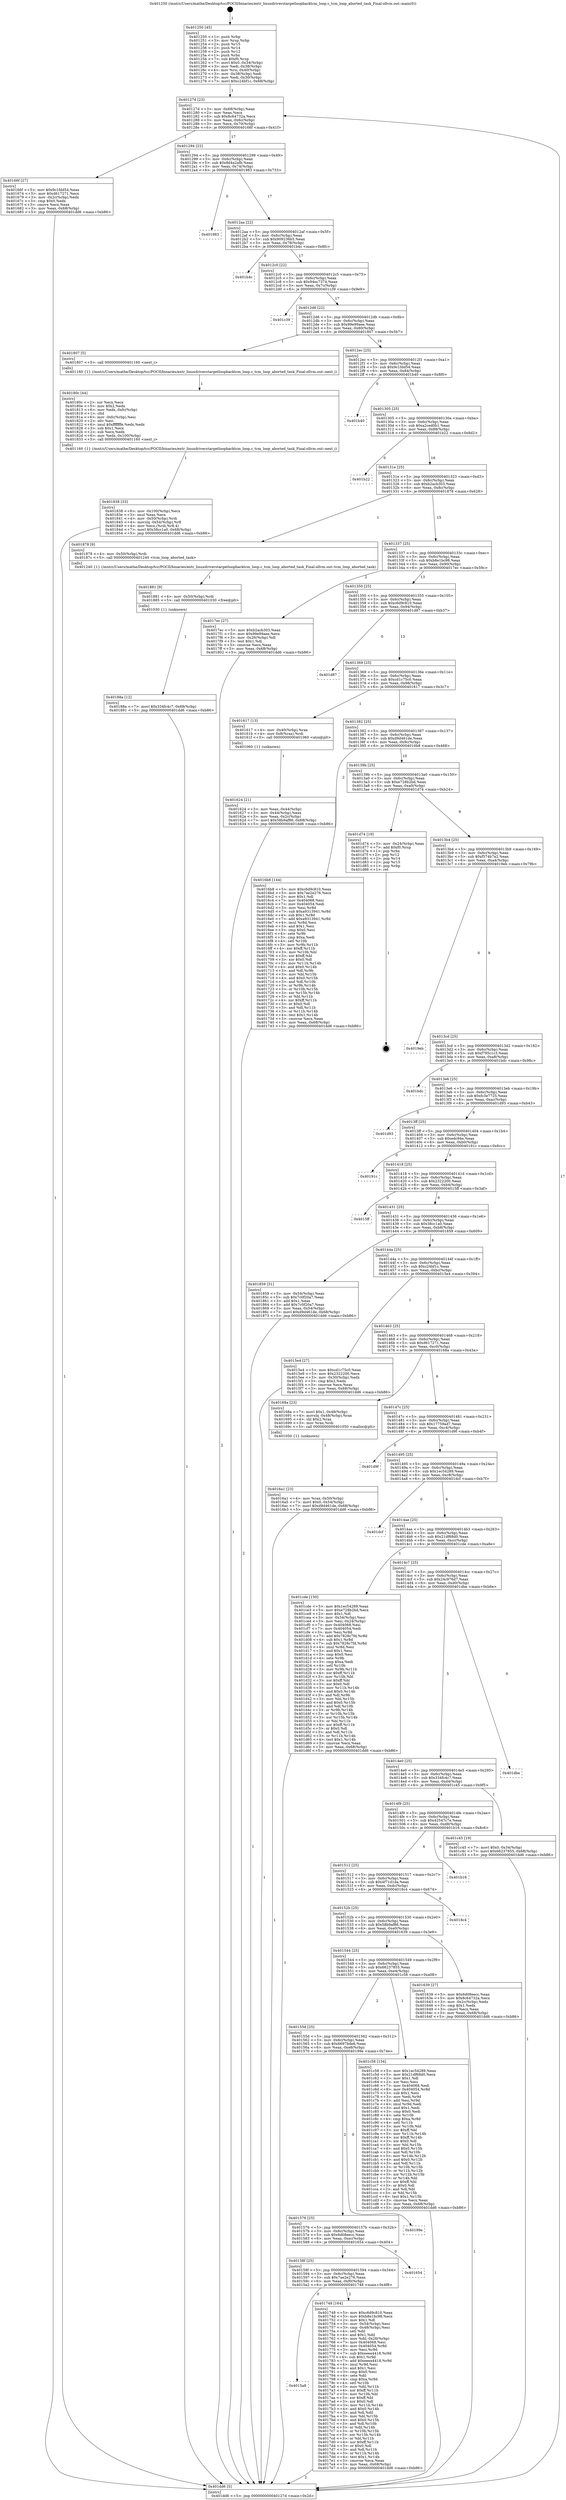 digraph "0x401250" {
  label = "0x401250 (/mnt/c/Users/mathe/Desktop/tcc/POCII/binaries/extr_linuxdriverstargetloopbacktcm_loop.c_tcm_loop_aborted_task_Final-ollvm.out::main(0))"
  labelloc = "t"
  node[shape=record]

  Entry [label="",width=0.3,height=0.3,shape=circle,fillcolor=black,style=filled]
  "0x40127d" [label="{
     0x40127d [23]\l
     | [instrs]\l
     &nbsp;&nbsp;0x40127d \<+3\>: mov -0x68(%rbp),%eax\l
     &nbsp;&nbsp;0x401280 \<+2\>: mov %eax,%ecx\l
     &nbsp;&nbsp;0x401282 \<+6\>: sub $0x8c64732a,%ecx\l
     &nbsp;&nbsp;0x401288 \<+3\>: mov %eax,-0x6c(%rbp)\l
     &nbsp;&nbsp;0x40128b \<+3\>: mov %ecx,-0x70(%rbp)\l
     &nbsp;&nbsp;0x40128e \<+6\>: je 000000000040166f \<main+0x41f\>\l
  }"]
  "0x40166f" [label="{
     0x40166f [27]\l
     | [instrs]\l
     &nbsp;&nbsp;0x40166f \<+5\>: mov $0x9c1fdd54,%eax\l
     &nbsp;&nbsp;0x401674 \<+5\>: mov $0xd617271,%ecx\l
     &nbsp;&nbsp;0x401679 \<+3\>: mov -0x2c(%rbp),%edx\l
     &nbsp;&nbsp;0x40167c \<+3\>: cmp $0x0,%edx\l
     &nbsp;&nbsp;0x40167f \<+3\>: cmove %ecx,%eax\l
     &nbsp;&nbsp;0x401682 \<+3\>: mov %eax,-0x68(%rbp)\l
     &nbsp;&nbsp;0x401685 \<+5\>: jmp 0000000000401dd6 \<main+0xb86\>\l
  }"]
  "0x401294" [label="{
     0x401294 [22]\l
     | [instrs]\l
     &nbsp;&nbsp;0x401294 \<+5\>: jmp 0000000000401299 \<main+0x49\>\l
     &nbsp;&nbsp;0x401299 \<+3\>: mov -0x6c(%rbp),%eax\l
     &nbsp;&nbsp;0x40129c \<+5\>: sub $0x8d4a2afb,%eax\l
     &nbsp;&nbsp;0x4012a1 \<+3\>: mov %eax,-0x74(%rbp)\l
     &nbsp;&nbsp;0x4012a4 \<+6\>: je 0000000000401983 \<main+0x733\>\l
  }"]
  Exit [label="",width=0.3,height=0.3,shape=circle,fillcolor=black,style=filled,peripheries=2]
  "0x401983" [label="{
     0x401983\l
  }", style=dashed]
  "0x4012aa" [label="{
     0x4012aa [22]\l
     | [instrs]\l
     &nbsp;&nbsp;0x4012aa \<+5\>: jmp 00000000004012af \<main+0x5f\>\l
     &nbsp;&nbsp;0x4012af \<+3\>: mov -0x6c(%rbp),%eax\l
     &nbsp;&nbsp;0x4012b2 \<+5\>: sub $0x909236b5,%eax\l
     &nbsp;&nbsp;0x4012b7 \<+3\>: mov %eax,-0x78(%rbp)\l
     &nbsp;&nbsp;0x4012ba \<+6\>: je 0000000000401b4c \<main+0x8fc\>\l
  }"]
  "0x40188a" [label="{
     0x40188a [12]\l
     | [instrs]\l
     &nbsp;&nbsp;0x40188a \<+7\>: movl $0x334fc4c7,-0x68(%rbp)\l
     &nbsp;&nbsp;0x401891 \<+5\>: jmp 0000000000401dd6 \<main+0xb86\>\l
  }"]
  "0x401b4c" [label="{
     0x401b4c\l
  }", style=dashed]
  "0x4012c0" [label="{
     0x4012c0 [22]\l
     | [instrs]\l
     &nbsp;&nbsp;0x4012c0 \<+5\>: jmp 00000000004012c5 \<main+0x75\>\l
     &nbsp;&nbsp;0x4012c5 \<+3\>: mov -0x6c(%rbp),%eax\l
     &nbsp;&nbsp;0x4012c8 \<+5\>: sub $0x94ec7374,%eax\l
     &nbsp;&nbsp;0x4012cd \<+3\>: mov %eax,-0x7c(%rbp)\l
     &nbsp;&nbsp;0x4012d0 \<+6\>: je 0000000000401c39 \<main+0x9e9\>\l
  }"]
  "0x401881" [label="{
     0x401881 [9]\l
     | [instrs]\l
     &nbsp;&nbsp;0x401881 \<+4\>: mov -0x50(%rbp),%rdi\l
     &nbsp;&nbsp;0x401885 \<+5\>: call 0000000000401030 \<free@plt\>\l
     | [calls]\l
     &nbsp;&nbsp;0x401030 \{1\} (unknown)\l
  }"]
  "0x401c39" [label="{
     0x401c39\l
  }", style=dashed]
  "0x4012d6" [label="{
     0x4012d6 [22]\l
     | [instrs]\l
     &nbsp;&nbsp;0x4012d6 \<+5\>: jmp 00000000004012db \<main+0x8b\>\l
     &nbsp;&nbsp;0x4012db \<+3\>: mov -0x6c(%rbp),%eax\l
     &nbsp;&nbsp;0x4012de \<+5\>: sub $0x99e99aee,%eax\l
     &nbsp;&nbsp;0x4012e3 \<+3\>: mov %eax,-0x80(%rbp)\l
     &nbsp;&nbsp;0x4012e6 \<+6\>: je 0000000000401807 \<main+0x5b7\>\l
  }"]
  "0x401838" [label="{
     0x401838 [33]\l
     | [instrs]\l
     &nbsp;&nbsp;0x401838 \<+6\>: mov -0x100(%rbp),%ecx\l
     &nbsp;&nbsp;0x40183e \<+3\>: imul %eax,%ecx\l
     &nbsp;&nbsp;0x401841 \<+4\>: mov -0x50(%rbp),%rdi\l
     &nbsp;&nbsp;0x401845 \<+4\>: movslq -0x54(%rbp),%r8\l
     &nbsp;&nbsp;0x401849 \<+4\>: mov %ecx,(%rdi,%r8,4)\l
     &nbsp;&nbsp;0x40184d \<+7\>: movl $0x38cc1a0,-0x68(%rbp)\l
     &nbsp;&nbsp;0x401854 \<+5\>: jmp 0000000000401dd6 \<main+0xb86\>\l
  }"]
  "0x401807" [label="{
     0x401807 [5]\l
     | [instrs]\l
     &nbsp;&nbsp;0x401807 \<+5\>: call 0000000000401160 \<next_i\>\l
     | [calls]\l
     &nbsp;&nbsp;0x401160 \{1\} (/mnt/c/Users/mathe/Desktop/tcc/POCII/binaries/extr_linuxdriverstargetloopbacktcm_loop.c_tcm_loop_aborted_task_Final-ollvm.out::next_i)\l
  }"]
  "0x4012ec" [label="{
     0x4012ec [25]\l
     | [instrs]\l
     &nbsp;&nbsp;0x4012ec \<+5\>: jmp 00000000004012f1 \<main+0xa1\>\l
     &nbsp;&nbsp;0x4012f1 \<+3\>: mov -0x6c(%rbp),%eax\l
     &nbsp;&nbsp;0x4012f4 \<+5\>: sub $0x9c1fdd54,%eax\l
     &nbsp;&nbsp;0x4012f9 \<+6\>: mov %eax,-0x84(%rbp)\l
     &nbsp;&nbsp;0x4012ff \<+6\>: je 0000000000401b40 \<main+0x8f0\>\l
  }"]
  "0x40180c" [label="{
     0x40180c [44]\l
     | [instrs]\l
     &nbsp;&nbsp;0x40180c \<+2\>: xor %ecx,%ecx\l
     &nbsp;&nbsp;0x40180e \<+5\>: mov $0x2,%edx\l
     &nbsp;&nbsp;0x401813 \<+6\>: mov %edx,-0xfc(%rbp)\l
     &nbsp;&nbsp;0x401819 \<+1\>: cltd\l
     &nbsp;&nbsp;0x40181a \<+6\>: mov -0xfc(%rbp),%esi\l
     &nbsp;&nbsp;0x401820 \<+2\>: idiv %esi\l
     &nbsp;&nbsp;0x401822 \<+6\>: imul $0xfffffffe,%edx,%edx\l
     &nbsp;&nbsp;0x401828 \<+3\>: sub $0x1,%ecx\l
     &nbsp;&nbsp;0x40182b \<+2\>: sub %ecx,%edx\l
     &nbsp;&nbsp;0x40182d \<+6\>: mov %edx,-0x100(%rbp)\l
     &nbsp;&nbsp;0x401833 \<+5\>: call 0000000000401160 \<next_i\>\l
     | [calls]\l
     &nbsp;&nbsp;0x401160 \{1\} (/mnt/c/Users/mathe/Desktop/tcc/POCII/binaries/extr_linuxdriverstargetloopbacktcm_loop.c_tcm_loop_aborted_task_Final-ollvm.out::next_i)\l
  }"]
  "0x401b40" [label="{
     0x401b40\l
  }", style=dashed]
  "0x401305" [label="{
     0x401305 [25]\l
     | [instrs]\l
     &nbsp;&nbsp;0x401305 \<+5\>: jmp 000000000040130a \<main+0xba\>\l
     &nbsp;&nbsp;0x40130a \<+3\>: mov -0x6c(%rbp),%eax\l
     &nbsp;&nbsp;0x40130d \<+5\>: sub $0xa2ced0b1,%eax\l
     &nbsp;&nbsp;0x401312 \<+6\>: mov %eax,-0x88(%rbp)\l
     &nbsp;&nbsp;0x401318 \<+6\>: je 0000000000401b22 \<main+0x8d2\>\l
  }"]
  "0x4015a8" [label="{
     0x4015a8\l
  }", style=dashed]
  "0x401b22" [label="{
     0x401b22\l
  }", style=dashed]
  "0x40131e" [label="{
     0x40131e [25]\l
     | [instrs]\l
     &nbsp;&nbsp;0x40131e \<+5\>: jmp 0000000000401323 \<main+0xd3\>\l
     &nbsp;&nbsp;0x401323 \<+3\>: mov -0x6c(%rbp),%eax\l
     &nbsp;&nbsp;0x401326 \<+5\>: sub $0xb2acb303,%eax\l
     &nbsp;&nbsp;0x40132b \<+6\>: mov %eax,-0x8c(%rbp)\l
     &nbsp;&nbsp;0x401331 \<+6\>: je 0000000000401878 \<main+0x628\>\l
  }"]
  "0x401748" [label="{
     0x401748 [164]\l
     | [instrs]\l
     &nbsp;&nbsp;0x401748 \<+5\>: mov $0xc6d9c810,%eax\l
     &nbsp;&nbsp;0x40174d \<+5\>: mov $0xb8e1bc98,%ecx\l
     &nbsp;&nbsp;0x401752 \<+2\>: mov $0x1,%dl\l
     &nbsp;&nbsp;0x401754 \<+3\>: mov -0x54(%rbp),%esi\l
     &nbsp;&nbsp;0x401757 \<+3\>: cmp -0x48(%rbp),%esi\l
     &nbsp;&nbsp;0x40175a \<+4\>: setl %dil\l
     &nbsp;&nbsp;0x40175e \<+4\>: and $0x1,%dil\l
     &nbsp;&nbsp;0x401762 \<+4\>: mov %dil,-0x26(%rbp)\l
     &nbsp;&nbsp;0x401766 \<+7\>: mov 0x404068,%esi\l
     &nbsp;&nbsp;0x40176d \<+8\>: mov 0x404054,%r8d\l
     &nbsp;&nbsp;0x401775 \<+3\>: mov %esi,%r9d\l
     &nbsp;&nbsp;0x401778 \<+7\>: sub $0xeeea4418,%r9d\l
     &nbsp;&nbsp;0x40177f \<+4\>: sub $0x1,%r9d\l
     &nbsp;&nbsp;0x401783 \<+7\>: add $0xeeea4418,%r9d\l
     &nbsp;&nbsp;0x40178a \<+4\>: imul %r9d,%esi\l
     &nbsp;&nbsp;0x40178e \<+3\>: and $0x1,%esi\l
     &nbsp;&nbsp;0x401791 \<+3\>: cmp $0x0,%esi\l
     &nbsp;&nbsp;0x401794 \<+4\>: sete %dil\l
     &nbsp;&nbsp;0x401798 \<+4\>: cmp $0xa,%r8d\l
     &nbsp;&nbsp;0x40179c \<+4\>: setl %r10b\l
     &nbsp;&nbsp;0x4017a0 \<+3\>: mov %dil,%r11b\l
     &nbsp;&nbsp;0x4017a3 \<+4\>: xor $0xff,%r11b\l
     &nbsp;&nbsp;0x4017a7 \<+3\>: mov %r10b,%bl\l
     &nbsp;&nbsp;0x4017aa \<+3\>: xor $0xff,%bl\l
     &nbsp;&nbsp;0x4017ad \<+3\>: xor $0x0,%dl\l
     &nbsp;&nbsp;0x4017b0 \<+3\>: mov %r11b,%r14b\l
     &nbsp;&nbsp;0x4017b3 \<+4\>: and $0x0,%r14b\l
     &nbsp;&nbsp;0x4017b7 \<+3\>: and %dl,%dil\l
     &nbsp;&nbsp;0x4017ba \<+3\>: mov %bl,%r15b\l
     &nbsp;&nbsp;0x4017bd \<+4\>: and $0x0,%r15b\l
     &nbsp;&nbsp;0x4017c1 \<+3\>: and %dl,%r10b\l
     &nbsp;&nbsp;0x4017c4 \<+3\>: or %dil,%r14b\l
     &nbsp;&nbsp;0x4017c7 \<+3\>: or %r10b,%r15b\l
     &nbsp;&nbsp;0x4017ca \<+3\>: xor %r15b,%r14b\l
     &nbsp;&nbsp;0x4017cd \<+3\>: or %bl,%r11b\l
     &nbsp;&nbsp;0x4017d0 \<+4\>: xor $0xff,%r11b\l
     &nbsp;&nbsp;0x4017d4 \<+3\>: or $0x0,%dl\l
     &nbsp;&nbsp;0x4017d7 \<+3\>: and %dl,%r11b\l
     &nbsp;&nbsp;0x4017da \<+3\>: or %r11b,%r14b\l
     &nbsp;&nbsp;0x4017dd \<+4\>: test $0x1,%r14b\l
     &nbsp;&nbsp;0x4017e1 \<+3\>: cmovne %ecx,%eax\l
     &nbsp;&nbsp;0x4017e4 \<+3\>: mov %eax,-0x68(%rbp)\l
     &nbsp;&nbsp;0x4017e7 \<+5\>: jmp 0000000000401dd6 \<main+0xb86\>\l
  }"]
  "0x401878" [label="{
     0x401878 [9]\l
     | [instrs]\l
     &nbsp;&nbsp;0x401878 \<+4\>: mov -0x50(%rbp),%rdi\l
     &nbsp;&nbsp;0x40187c \<+5\>: call 0000000000401240 \<tcm_loop_aborted_task\>\l
     | [calls]\l
     &nbsp;&nbsp;0x401240 \{1\} (/mnt/c/Users/mathe/Desktop/tcc/POCII/binaries/extr_linuxdriverstargetloopbacktcm_loop.c_tcm_loop_aborted_task_Final-ollvm.out::tcm_loop_aborted_task)\l
  }"]
  "0x401337" [label="{
     0x401337 [25]\l
     | [instrs]\l
     &nbsp;&nbsp;0x401337 \<+5\>: jmp 000000000040133c \<main+0xec\>\l
     &nbsp;&nbsp;0x40133c \<+3\>: mov -0x6c(%rbp),%eax\l
     &nbsp;&nbsp;0x40133f \<+5\>: sub $0xb8e1bc98,%eax\l
     &nbsp;&nbsp;0x401344 \<+6\>: mov %eax,-0x90(%rbp)\l
     &nbsp;&nbsp;0x40134a \<+6\>: je 00000000004017ec \<main+0x59c\>\l
  }"]
  "0x40158f" [label="{
     0x40158f [25]\l
     | [instrs]\l
     &nbsp;&nbsp;0x40158f \<+5\>: jmp 0000000000401594 \<main+0x344\>\l
     &nbsp;&nbsp;0x401594 \<+3\>: mov -0x6c(%rbp),%eax\l
     &nbsp;&nbsp;0x401597 \<+5\>: sub $0x7ae2e276,%eax\l
     &nbsp;&nbsp;0x40159c \<+6\>: mov %eax,-0xf0(%rbp)\l
     &nbsp;&nbsp;0x4015a2 \<+6\>: je 0000000000401748 \<main+0x4f8\>\l
  }"]
  "0x4017ec" [label="{
     0x4017ec [27]\l
     | [instrs]\l
     &nbsp;&nbsp;0x4017ec \<+5\>: mov $0xb2acb303,%eax\l
     &nbsp;&nbsp;0x4017f1 \<+5\>: mov $0x99e99aee,%ecx\l
     &nbsp;&nbsp;0x4017f6 \<+3\>: mov -0x26(%rbp),%dl\l
     &nbsp;&nbsp;0x4017f9 \<+3\>: test $0x1,%dl\l
     &nbsp;&nbsp;0x4017fc \<+3\>: cmovne %ecx,%eax\l
     &nbsp;&nbsp;0x4017ff \<+3\>: mov %eax,-0x68(%rbp)\l
     &nbsp;&nbsp;0x401802 \<+5\>: jmp 0000000000401dd6 \<main+0xb86\>\l
  }"]
  "0x401350" [label="{
     0x401350 [25]\l
     | [instrs]\l
     &nbsp;&nbsp;0x401350 \<+5\>: jmp 0000000000401355 \<main+0x105\>\l
     &nbsp;&nbsp;0x401355 \<+3\>: mov -0x6c(%rbp),%eax\l
     &nbsp;&nbsp;0x401358 \<+5\>: sub $0xc6d9c810,%eax\l
     &nbsp;&nbsp;0x40135d \<+6\>: mov %eax,-0x94(%rbp)\l
     &nbsp;&nbsp;0x401363 \<+6\>: je 0000000000401d87 \<main+0xb37\>\l
  }"]
  "0x401654" [label="{
     0x401654\l
  }", style=dashed]
  "0x401d87" [label="{
     0x401d87\l
  }", style=dashed]
  "0x401369" [label="{
     0x401369 [25]\l
     | [instrs]\l
     &nbsp;&nbsp;0x401369 \<+5\>: jmp 000000000040136e \<main+0x11e\>\l
     &nbsp;&nbsp;0x40136e \<+3\>: mov -0x6c(%rbp),%eax\l
     &nbsp;&nbsp;0x401371 \<+5\>: sub $0xcd1c75c0,%eax\l
     &nbsp;&nbsp;0x401376 \<+6\>: mov %eax,-0x98(%rbp)\l
     &nbsp;&nbsp;0x40137c \<+6\>: je 0000000000401617 \<main+0x3c7\>\l
  }"]
  "0x401576" [label="{
     0x401576 [25]\l
     | [instrs]\l
     &nbsp;&nbsp;0x401576 \<+5\>: jmp 000000000040157b \<main+0x32b\>\l
     &nbsp;&nbsp;0x40157b \<+3\>: mov -0x6c(%rbp),%eax\l
     &nbsp;&nbsp;0x40157e \<+5\>: sub $0x6d08eecc,%eax\l
     &nbsp;&nbsp;0x401583 \<+6\>: mov %eax,-0xec(%rbp)\l
     &nbsp;&nbsp;0x401589 \<+6\>: je 0000000000401654 \<main+0x404\>\l
  }"]
  "0x401617" [label="{
     0x401617 [13]\l
     | [instrs]\l
     &nbsp;&nbsp;0x401617 \<+4\>: mov -0x40(%rbp),%rax\l
     &nbsp;&nbsp;0x40161b \<+4\>: mov 0x8(%rax),%rdi\l
     &nbsp;&nbsp;0x40161f \<+5\>: call 0000000000401060 \<atoi@plt\>\l
     | [calls]\l
     &nbsp;&nbsp;0x401060 \{1\} (unknown)\l
  }"]
  "0x401382" [label="{
     0x401382 [25]\l
     | [instrs]\l
     &nbsp;&nbsp;0x401382 \<+5\>: jmp 0000000000401387 \<main+0x137\>\l
     &nbsp;&nbsp;0x401387 \<+3\>: mov -0x6c(%rbp),%eax\l
     &nbsp;&nbsp;0x40138a \<+5\>: sub $0xd9d461de,%eax\l
     &nbsp;&nbsp;0x40138f \<+6\>: mov %eax,-0x9c(%rbp)\l
     &nbsp;&nbsp;0x401395 \<+6\>: je 00000000004016b8 \<main+0x468\>\l
  }"]
  "0x40199e" [label="{
     0x40199e\l
  }", style=dashed]
  "0x4016b8" [label="{
     0x4016b8 [144]\l
     | [instrs]\l
     &nbsp;&nbsp;0x4016b8 \<+5\>: mov $0xc6d9c810,%eax\l
     &nbsp;&nbsp;0x4016bd \<+5\>: mov $0x7ae2e276,%ecx\l
     &nbsp;&nbsp;0x4016c2 \<+2\>: mov $0x1,%dl\l
     &nbsp;&nbsp;0x4016c4 \<+7\>: mov 0x404068,%esi\l
     &nbsp;&nbsp;0x4016cb \<+7\>: mov 0x404054,%edi\l
     &nbsp;&nbsp;0x4016d2 \<+3\>: mov %esi,%r8d\l
     &nbsp;&nbsp;0x4016d5 \<+7\>: sub $0xa9313941,%r8d\l
     &nbsp;&nbsp;0x4016dc \<+4\>: sub $0x1,%r8d\l
     &nbsp;&nbsp;0x4016e0 \<+7\>: add $0xa9313941,%r8d\l
     &nbsp;&nbsp;0x4016e7 \<+4\>: imul %r8d,%esi\l
     &nbsp;&nbsp;0x4016eb \<+3\>: and $0x1,%esi\l
     &nbsp;&nbsp;0x4016ee \<+3\>: cmp $0x0,%esi\l
     &nbsp;&nbsp;0x4016f1 \<+4\>: sete %r9b\l
     &nbsp;&nbsp;0x4016f5 \<+3\>: cmp $0xa,%edi\l
     &nbsp;&nbsp;0x4016f8 \<+4\>: setl %r10b\l
     &nbsp;&nbsp;0x4016fc \<+3\>: mov %r9b,%r11b\l
     &nbsp;&nbsp;0x4016ff \<+4\>: xor $0xff,%r11b\l
     &nbsp;&nbsp;0x401703 \<+3\>: mov %r10b,%bl\l
     &nbsp;&nbsp;0x401706 \<+3\>: xor $0xff,%bl\l
     &nbsp;&nbsp;0x401709 \<+3\>: xor $0x0,%dl\l
     &nbsp;&nbsp;0x40170c \<+3\>: mov %r11b,%r14b\l
     &nbsp;&nbsp;0x40170f \<+4\>: and $0x0,%r14b\l
     &nbsp;&nbsp;0x401713 \<+3\>: and %dl,%r9b\l
     &nbsp;&nbsp;0x401716 \<+3\>: mov %bl,%r15b\l
     &nbsp;&nbsp;0x401719 \<+4\>: and $0x0,%r15b\l
     &nbsp;&nbsp;0x40171d \<+3\>: and %dl,%r10b\l
     &nbsp;&nbsp;0x401720 \<+3\>: or %r9b,%r14b\l
     &nbsp;&nbsp;0x401723 \<+3\>: or %r10b,%r15b\l
     &nbsp;&nbsp;0x401726 \<+3\>: xor %r15b,%r14b\l
     &nbsp;&nbsp;0x401729 \<+3\>: or %bl,%r11b\l
     &nbsp;&nbsp;0x40172c \<+4\>: xor $0xff,%r11b\l
     &nbsp;&nbsp;0x401730 \<+3\>: or $0x0,%dl\l
     &nbsp;&nbsp;0x401733 \<+3\>: and %dl,%r11b\l
     &nbsp;&nbsp;0x401736 \<+3\>: or %r11b,%r14b\l
     &nbsp;&nbsp;0x401739 \<+4\>: test $0x1,%r14b\l
     &nbsp;&nbsp;0x40173d \<+3\>: cmovne %ecx,%eax\l
     &nbsp;&nbsp;0x401740 \<+3\>: mov %eax,-0x68(%rbp)\l
     &nbsp;&nbsp;0x401743 \<+5\>: jmp 0000000000401dd6 \<main+0xb86\>\l
  }"]
  "0x40139b" [label="{
     0x40139b [25]\l
     | [instrs]\l
     &nbsp;&nbsp;0x40139b \<+5\>: jmp 00000000004013a0 \<main+0x150\>\l
     &nbsp;&nbsp;0x4013a0 \<+3\>: mov -0x6c(%rbp),%eax\l
     &nbsp;&nbsp;0x4013a3 \<+5\>: sub $0xe728b2bd,%eax\l
     &nbsp;&nbsp;0x4013a8 \<+6\>: mov %eax,-0xa0(%rbp)\l
     &nbsp;&nbsp;0x4013ae \<+6\>: je 0000000000401d74 \<main+0xb24\>\l
  }"]
  "0x40155d" [label="{
     0x40155d [25]\l
     | [instrs]\l
     &nbsp;&nbsp;0x40155d \<+5\>: jmp 0000000000401562 \<main+0x312\>\l
     &nbsp;&nbsp;0x401562 \<+3\>: mov -0x6c(%rbp),%eax\l
     &nbsp;&nbsp;0x401565 \<+5\>: sub $0x6697bde6,%eax\l
     &nbsp;&nbsp;0x40156a \<+6\>: mov %eax,-0xe8(%rbp)\l
     &nbsp;&nbsp;0x401570 \<+6\>: je 000000000040199e \<main+0x74e\>\l
  }"]
  "0x401d74" [label="{
     0x401d74 [19]\l
     | [instrs]\l
     &nbsp;&nbsp;0x401d74 \<+3\>: mov -0x24(%rbp),%eax\l
     &nbsp;&nbsp;0x401d77 \<+7\>: add $0xf0,%rsp\l
     &nbsp;&nbsp;0x401d7e \<+1\>: pop %rbx\l
     &nbsp;&nbsp;0x401d7f \<+2\>: pop %r12\l
     &nbsp;&nbsp;0x401d81 \<+2\>: pop %r14\l
     &nbsp;&nbsp;0x401d83 \<+2\>: pop %r15\l
     &nbsp;&nbsp;0x401d85 \<+1\>: pop %rbp\l
     &nbsp;&nbsp;0x401d86 \<+1\>: ret\l
  }"]
  "0x4013b4" [label="{
     0x4013b4 [25]\l
     | [instrs]\l
     &nbsp;&nbsp;0x4013b4 \<+5\>: jmp 00000000004013b9 \<main+0x169\>\l
     &nbsp;&nbsp;0x4013b9 \<+3\>: mov -0x6c(%rbp),%eax\l
     &nbsp;&nbsp;0x4013bc \<+5\>: sub $0xf574b7a2,%eax\l
     &nbsp;&nbsp;0x4013c1 \<+6\>: mov %eax,-0xa4(%rbp)\l
     &nbsp;&nbsp;0x4013c7 \<+6\>: je 00000000004019eb \<main+0x79b\>\l
  }"]
  "0x401c58" [label="{
     0x401c58 [134]\l
     | [instrs]\l
     &nbsp;&nbsp;0x401c58 \<+5\>: mov $0x1ec54289,%eax\l
     &nbsp;&nbsp;0x401c5d \<+5\>: mov $0x21df68d0,%ecx\l
     &nbsp;&nbsp;0x401c62 \<+2\>: mov $0x1,%dl\l
     &nbsp;&nbsp;0x401c64 \<+2\>: xor %esi,%esi\l
     &nbsp;&nbsp;0x401c66 \<+7\>: mov 0x404068,%edi\l
     &nbsp;&nbsp;0x401c6d \<+8\>: mov 0x404054,%r8d\l
     &nbsp;&nbsp;0x401c75 \<+3\>: sub $0x1,%esi\l
     &nbsp;&nbsp;0x401c78 \<+3\>: mov %edi,%r9d\l
     &nbsp;&nbsp;0x401c7b \<+3\>: add %esi,%r9d\l
     &nbsp;&nbsp;0x401c7e \<+4\>: imul %r9d,%edi\l
     &nbsp;&nbsp;0x401c82 \<+3\>: and $0x1,%edi\l
     &nbsp;&nbsp;0x401c85 \<+3\>: cmp $0x0,%edi\l
     &nbsp;&nbsp;0x401c88 \<+4\>: sete %r10b\l
     &nbsp;&nbsp;0x401c8c \<+4\>: cmp $0xa,%r8d\l
     &nbsp;&nbsp;0x401c90 \<+4\>: setl %r11b\l
     &nbsp;&nbsp;0x401c94 \<+3\>: mov %r10b,%bl\l
     &nbsp;&nbsp;0x401c97 \<+3\>: xor $0xff,%bl\l
     &nbsp;&nbsp;0x401c9a \<+3\>: mov %r11b,%r14b\l
     &nbsp;&nbsp;0x401c9d \<+4\>: xor $0xff,%r14b\l
     &nbsp;&nbsp;0x401ca1 \<+3\>: xor $0x0,%dl\l
     &nbsp;&nbsp;0x401ca4 \<+3\>: mov %bl,%r15b\l
     &nbsp;&nbsp;0x401ca7 \<+4\>: and $0x0,%r15b\l
     &nbsp;&nbsp;0x401cab \<+3\>: and %dl,%r10b\l
     &nbsp;&nbsp;0x401cae \<+3\>: mov %r14b,%r12b\l
     &nbsp;&nbsp;0x401cb1 \<+4\>: and $0x0,%r12b\l
     &nbsp;&nbsp;0x401cb5 \<+3\>: and %dl,%r11b\l
     &nbsp;&nbsp;0x401cb8 \<+3\>: or %r10b,%r15b\l
     &nbsp;&nbsp;0x401cbb \<+3\>: or %r11b,%r12b\l
     &nbsp;&nbsp;0x401cbe \<+3\>: xor %r12b,%r15b\l
     &nbsp;&nbsp;0x401cc1 \<+3\>: or %r14b,%bl\l
     &nbsp;&nbsp;0x401cc4 \<+3\>: xor $0xff,%bl\l
     &nbsp;&nbsp;0x401cc7 \<+3\>: or $0x0,%dl\l
     &nbsp;&nbsp;0x401cca \<+2\>: and %dl,%bl\l
     &nbsp;&nbsp;0x401ccc \<+3\>: or %bl,%r15b\l
     &nbsp;&nbsp;0x401ccf \<+4\>: test $0x1,%r15b\l
     &nbsp;&nbsp;0x401cd3 \<+3\>: cmovne %ecx,%eax\l
     &nbsp;&nbsp;0x401cd6 \<+3\>: mov %eax,-0x68(%rbp)\l
     &nbsp;&nbsp;0x401cd9 \<+5\>: jmp 0000000000401dd6 \<main+0xb86\>\l
  }"]
  "0x4019eb" [label="{
     0x4019eb\l
  }", style=dashed]
  "0x4013cd" [label="{
     0x4013cd [25]\l
     | [instrs]\l
     &nbsp;&nbsp;0x4013cd \<+5\>: jmp 00000000004013d2 \<main+0x182\>\l
     &nbsp;&nbsp;0x4013d2 \<+3\>: mov -0x6c(%rbp),%eax\l
     &nbsp;&nbsp;0x4013d5 \<+5\>: sub $0xf795c1c3,%eax\l
     &nbsp;&nbsp;0x4013da \<+6\>: mov %eax,-0xa8(%rbp)\l
     &nbsp;&nbsp;0x4013e0 \<+6\>: je 0000000000401bdc \<main+0x98c\>\l
  }"]
  "0x4016a1" [label="{
     0x4016a1 [23]\l
     | [instrs]\l
     &nbsp;&nbsp;0x4016a1 \<+4\>: mov %rax,-0x50(%rbp)\l
     &nbsp;&nbsp;0x4016a5 \<+7\>: movl $0x0,-0x54(%rbp)\l
     &nbsp;&nbsp;0x4016ac \<+7\>: movl $0xd9d461de,-0x68(%rbp)\l
     &nbsp;&nbsp;0x4016b3 \<+5\>: jmp 0000000000401dd6 \<main+0xb86\>\l
  }"]
  "0x401bdc" [label="{
     0x401bdc\l
  }", style=dashed]
  "0x4013e6" [label="{
     0x4013e6 [25]\l
     | [instrs]\l
     &nbsp;&nbsp;0x4013e6 \<+5\>: jmp 00000000004013eb \<main+0x19b\>\l
     &nbsp;&nbsp;0x4013eb \<+3\>: mov -0x6c(%rbp),%eax\l
     &nbsp;&nbsp;0x4013ee \<+5\>: sub $0xfc3e7725,%eax\l
     &nbsp;&nbsp;0x4013f3 \<+6\>: mov %eax,-0xac(%rbp)\l
     &nbsp;&nbsp;0x4013f9 \<+6\>: je 0000000000401d93 \<main+0xb43\>\l
  }"]
  "0x401544" [label="{
     0x401544 [25]\l
     | [instrs]\l
     &nbsp;&nbsp;0x401544 \<+5\>: jmp 0000000000401549 \<main+0x2f9\>\l
     &nbsp;&nbsp;0x401549 \<+3\>: mov -0x6c(%rbp),%eax\l
     &nbsp;&nbsp;0x40154c \<+5\>: sub $0x66237855,%eax\l
     &nbsp;&nbsp;0x401551 \<+6\>: mov %eax,-0xe4(%rbp)\l
     &nbsp;&nbsp;0x401557 \<+6\>: je 0000000000401c58 \<main+0xa08\>\l
  }"]
  "0x401d93" [label="{
     0x401d93\l
  }", style=dashed]
  "0x4013ff" [label="{
     0x4013ff [25]\l
     | [instrs]\l
     &nbsp;&nbsp;0x4013ff \<+5\>: jmp 0000000000401404 \<main+0x1b4\>\l
     &nbsp;&nbsp;0x401404 \<+3\>: mov -0x6c(%rbp),%eax\l
     &nbsp;&nbsp;0x401407 \<+5\>: sub $0xedc94e,%eax\l
     &nbsp;&nbsp;0x40140c \<+6\>: mov %eax,-0xb0(%rbp)\l
     &nbsp;&nbsp;0x401412 \<+6\>: je 000000000040191c \<main+0x6cc\>\l
  }"]
  "0x401639" [label="{
     0x401639 [27]\l
     | [instrs]\l
     &nbsp;&nbsp;0x401639 \<+5\>: mov $0x6d08eecc,%eax\l
     &nbsp;&nbsp;0x40163e \<+5\>: mov $0x8c64732a,%ecx\l
     &nbsp;&nbsp;0x401643 \<+3\>: mov -0x2c(%rbp),%edx\l
     &nbsp;&nbsp;0x401646 \<+3\>: cmp $0x1,%edx\l
     &nbsp;&nbsp;0x401649 \<+3\>: cmovl %ecx,%eax\l
     &nbsp;&nbsp;0x40164c \<+3\>: mov %eax,-0x68(%rbp)\l
     &nbsp;&nbsp;0x40164f \<+5\>: jmp 0000000000401dd6 \<main+0xb86\>\l
  }"]
  "0x40191c" [label="{
     0x40191c\l
  }", style=dashed]
  "0x401418" [label="{
     0x401418 [25]\l
     | [instrs]\l
     &nbsp;&nbsp;0x401418 \<+5\>: jmp 000000000040141d \<main+0x1cd\>\l
     &nbsp;&nbsp;0x40141d \<+3\>: mov -0x6c(%rbp),%eax\l
     &nbsp;&nbsp;0x401420 \<+5\>: sub $0x2322200,%eax\l
     &nbsp;&nbsp;0x401425 \<+6\>: mov %eax,-0xb4(%rbp)\l
     &nbsp;&nbsp;0x40142b \<+6\>: je 00000000004015ff \<main+0x3af\>\l
  }"]
  "0x40152b" [label="{
     0x40152b [25]\l
     | [instrs]\l
     &nbsp;&nbsp;0x40152b \<+5\>: jmp 0000000000401530 \<main+0x2e0\>\l
     &nbsp;&nbsp;0x401530 \<+3\>: mov -0x6c(%rbp),%eax\l
     &nbsp;&nbsp;0x401533 \<+5\>: sub $0x58b9af86,%eax\l
     &nbsp;&nbsp;0x401538 \<+6\>: mov %eax,-0xe0(%rbp)\l
     &nbsp;&nbsp;0x40153e \<+6\>: je 0000000000401639 \<main+0x3e9\>\l
  }"]
  "0x4015ff" [label="{
     0x4015ff\l
  }", style=dashed]
  "0x401431" [label="{
     0x401431 [25]\l
     | [instrs]\l
     &nbsp;&nbsp;0x401431 \<+5\>: jmp 0000000000401436 \<main+0x1e6\>\l
     &nbsp;&nbsp;0x401436 \<+3\>: mov -0x6c(%rbp),%eax\l
     &nbsp;&nbsp;0x401439 \<+5\>: sub $0x38cc1a0,%eax\l
     &nbsp;&nbsp;0x40143e \<+6\>: mov %eax,-0xb8(%rbp)\l
     &nbsp;&nbsp;0x401444 \<+6\>: je 0000000000401859 \<main+0x609\>\l
  }"]
  "0x4018c4" [label="{
     0x4018c4\l
  }", style=dashed]
  "0x401859" [label="{
     0x401859 [31]\l
     | [instrs]\l
     &nbsp;&nbsp;0x401859 \<+3\>: mov -0x54(%rbp),%eax\l
     &nbsp;&nbsp;0x40185c \<+5\>: sub $0x7c0f20a7,%eax\l
     &nbsp;&nbsp;0x401861 \<+3\>: add $0x1,%eax\l
     &nbsp;&nbsp;0x401864 \<+5\>: add $0x7c0f20a7,%eax\l
     &nbsp;&nbsp;0x401869 \<+3\>: mov %eax,-0x54(%rbp)\l
     &nbsp;&nbsp;0x40186c \<+7\>: movl $0xd9d461de,-0x68(%rbp)\l
     &nbsp;&nbsp;0x401873 \<+5\>: jmp 0000000000401dd6 \<main+0xb86\>\l
  }"]
  "0x40144a" [label="{
     0x40144a [25]\l
     | [instrs]\l
     &nbsp;&nbsp;0x40144a \<+5\>: jmp 000000000040144f \<main+0x1ff\>\l
     &nbsp;&nbsp;0x40144f \<+3\>: mov -0x6c(%rbp),%eax\l
     &nbsp;&nbsp;0x401452 \<+5\>: sub $0xc24bf1c,%eax\l
     &nbsp;&nbsp;0x401457 \<+6\>: mov %eax,-0xbc(%rbp)\l
     &nbsp;&nbsp;0x40145d \<+6\>: je 00000000004015e4 \<main+0x394\>\l
  }"]
  "0x401512" [label="{
     0x401512 [25]\l
     | [instrs]\l
     &nbsp;&nbsp;0x401512 \<+5\>: jmp 0000000000401517 \<main+0x2c7\>\l
     &nbsp;&nbsp;0x401517 \<+3\>: mov -0x6c(%rbp),%eax\l
     &nbsp;&nbsp;0x40151a \<+5\>: sub $0x4f71d1da,%eax\l
     &nbsp;&nbsp;0x40151f \<+6\>: mov %eax,-0xdc(%rbp)\l
     &nbsp;&nbsp;0x401525 \<+6\>: je 00000000004018c4 \<main+0x674\>\l
  }"]
  "0x4015e4" [label="{
     0x4015e4 [27]\l
     | [instrs]\l
     &nbsp;&nbsp;0x4015e4 \<+5\>: mov $0xcd1c75c0,%eax\l
     &nbsp;&nbsp;0x4015e9 \<+5\>: mov $0x2322200,%ecx\l
     &nbsp;&nbsp;0x4015ee \<+3\>: mov -0x30(%rbp),%edx\l
     &nbsp;&nbsp;0x4015f1 \<+3\>: cmp $0x2,%edx\l
     &nbsp;&nbsp;0x4015f4 \<+3\>: cmovne %ecx,%eax\l
     &nbsp;&nbsp;0x4015f7 \<+3\>: mov %eax,-0x68(%rbp)\l
     &nbsp;&nbsp;0x4015fa \<+5\>: jmp 0000000000401dd6 \<main+0xb86\>\l
  }"]
  "0x401463" [label="{
     0x401463 [25]\l
     | [instrs]\l
     &nbsp;&nbsp;0x401463 \<+5\>: jmp 0000000000401468 \<main+0x218\>\l
     &nbsp;&nbsp;0x401468 \<+3\>: mov -0x6c(%rbp),%eax\l
     &nbsp;&nbsp;0x40146b \<+5\>: sub $0xd617271,%eax\l
     &nbsp;&nbsp;0x401470 \<+6\>: mov %eax,-0xc0(%rbp)\l
     &nbsp;&nbsp;0x401476 \<+6\>: je 000000000040168a \<main+0x43a\>\l
  }"]
  "0x401dd6" [label="{
     0x401dd6 [5]\l
     | [instrs]\l
     &nbsp;&nbsp;0x401dd6 \<+5\>: jmp 000000000040127d \<main+0x2d\>\l
  }"]
  "0x401250" [label="{
     0x401250 [45]\l
     | [instrs]\l
     &nbsp;&nbsp;0x401250 \<+1\>: push %rbp\l
     &nbsp;&nbsp;0x401251 \<+3\>: mov %rsp,%rbp\l
     &nbsp;&nbsp;0x401254 \<+2\>: push %r15\l
     &nbsp;&nbsp;0x401256 \<+2\>: push %r14\l
     &nbsp;&nbsp;0x401258 \<+2\>: push %r12\l
     &nbsp;&nbsp;0x40125a \<+1\>: push %rbx\l
     &nbsp;&nbsp;0x40125b \<+7\>: sub $0xf0,%rsp\l
     &nbsp;&nbsp;0x401262 \<+7\>: movl $0x0,-0x34(%rbp)\l
     &nbsp;&nbsp;0x401269 \<+3\>: mov %edi,-0x38(%rbp)\l
     &nbsp;&nbsp;0x40126c \<+4\>: mov %rsi,-0x40(%rbp)\l
     &nbsp;&nbsp;0x401270 \<+3\>: mov -0x38(%rbp),%edi\l
     &nbsp;&nbsp;0x401273 \<+3\>: mov %edi,-0x30(%rbp)\l
     &nbsp;&nbsp;0x401276 \<+7\>: movl $0xc24bf1c,-0x68(%rbp)\l
  }"]
  "0x401624" [label="{
     0x401624 [21]\l
     | [instrs]\l
     &nbsp;&nbsp;0x401624 \<+3\>: mov %eax,-0x44(%rbp)\l
     &nbsp;&nbsp;0x401627 \<+3\>: mov -0x44(%rbp),%eax\l
     &nbsp;&nbsp;0x40162a \<+3\>: mov %eax,-0x2c(%rbp)\l
     &nbsp;&nbsp;0x40162d \<+7\>: movl $0x58b9af86,-0x68(%rbp)\l
     &nbsp;&nbsp;0x401634 \<+5\>: jmp 0000000000401dd6 \<main+0xb86\>\l
  }"]
  "0x401b16" [label="{
     0x401b16\l
  }", style=dashed]
  "0x40168a" [label="{
     0x40168a [23]\l
     | [instrs]\l
     &nbsp;&nbsp;0x40168a \<+7\>: movl $0x1,-0x48(%rbp)\l
     &nbsp;&nbsp;0x401691 \<+4\>: movslq -0x48(%rbp),%rax\l
     &nbsp;&nbsp;0x401695 \<+4\>: shl $0x2,%rax\l
     &nbsp;&nbsp;0x401699 \<+3\>: mov %rax,%rdi\l
     &nbsp;&nbsp;0x40169c \<+5\>: call 0000000000401050 \<malloc@plt\>\l
     | [calls]\l
     &nbsp;&nbsp;0x401050 \{1\} (unknown)\l
  }"]
  "0x40147c" [label="{
     0x40147c [25]\l
     | [instrs]\l
     &nbsp;&nbsp;0x40147c \<+5\>: jmp 0000000000401481 \<main+0x231\>\l
     &nbsp;&nbsp;0x401481 \<+3\>: mov -0x6c(%rbp),%eax\l
     &nbsp;&nbsp;0x401484 \<+5\>: sub $0x17759ad7,%eax\l
     &nbsp;&nbsp;0x401489 \<+6\>: mov %eax,-0xc4(%rbp)\l
     &nbsp;&nbsp;0x40148f \<+6\>: je 0000000000401d9f \<main+0xb4f\>\l
  }"]
  "0x4014f9" [label="{
     0x4014f9 [25]\l
     | [instrs]\l
     &nbsp;&nbsp;0x4014f9 \<+5\>: jmp 00000000004014fe \<main+0x2ae\>\l
     &nbsp;&nbsp;0x4014fe \<+3\>: mov -0x6c(%rbp),%eax\l
     &nbsp;&nbsp;0x401501 \<+5\>: sub $0x42547c7e,%eax\l
     &nbsp;&nbsp;0x401506 \<+6\>: mov %eax,-0xd8(%rbp)\l
     &nbsp;&nbsp;0x40150c \<+6\>: je 0000000000401b16 \<main+0x8c6\>\l
  }"]
  "0x401d9f" [label="{
     0x401d9f\l
  }", style=dashed]
  "0x401495" [label="{
     0x401495 [25]\l
     | [instrs]\l
     &nbsp;&nbsp;0x401495 \<+5\>: jmp 000000000040149a \<main+0x24a\>\l
     &nbsp;&nbsp;0x40149a \<+3\>: mov -0x6c(%rbp),%eax\l
     &nbsp;&nbsp;0x40149d \<+5\>: sub $0x1ec54289,%eax\l
     &nbsp;&nbsp;0x4014a2 \<+6\>: mov %eax,-0xc8(%rbp)\l
     &nbsp;&nbsp;0x4014a8 \<+6\>: je 0000000000401dcf \<main+0xb7f\>\l
  }"]
  "0x401c45" [label="{
     0x401c45 [19]\l
     | [instrs]\l
     &nbsp;&nbsp;0x401c45 \<+7\>: movl $0x0,-0x34(%rbp)\l
     &nbsp;&nbsp;0x401c4c \<+7\>: movl $0x66237855,-0x68(%rbp)\l
     &nbsp;&nbsp;0x401c53 \<+5\>: jmp 0000000000401dd6 \<main+0xb86\>\l
  }"]
  "0x401dcf" [label="{
     0x401dcf\l
  }", style=dashed]
  "0x4014ae" [label="{
     0x4014ae [25]\l
     | [instrs]\l
     &nbsp;&nbsp;0x4014ae \<+5\>: jmp 00000000004014b3 \<main+0x263\>\l
     &nbsp;&nbsp;0x4014b3 \<+3\>: mov -0x6c(%rbp),%eax\l
     &nbsp;&nbsp;0x4014b6 \<+5\>: sub $0x21df68d0,%eax\l
     &nbsp;&nbsp;0x4014bb \<+6\>: mov %eax,-0xcc(%rbp)\l
     &nbsp;&nbsp;0x4014c1 \<+6\>: je 0000000000401cde \<main+0xa8e\>\l
  }"]
  "0x4014e0" [label="{
     0x4014e0 [25]\l
     | [instrs]\l
     &nbsp;&nbsp;0x4014e0 \<+5\>: jmp 00000000004014e5 \<main+0x295\>\l
     &nbsp;&nbsp;0x4014e5 \<+3\>: mov -0x6c(%rbp),%eax\l
     &nbsp;&nbsp;0x4014e8 \<+5\>: sub $0x334fc4c7,%eax\l
     &nbsp;&nbsp;0x4014ed \<+6\>: mov %eax,-0xd4(%rbp)\l
     &nbsp;&nbsp;0x4014f3 \<+6\>: je 0000000000401c45 \<main+0x9f5\>\l
  }"]
  "0x401cde" [label="{
     0x401cde [150]\l
     | [instrs]\l
     &nbsp;&nbsp;0x401cde \<+5\>: mov $0x1ec54289,%eax\l
     &nbsp;&nbsp;0x401ce3 \<+5\>: mov $0xe728b2bd,%ecx\l
     &nbsp;&nbsp;0x401ce8 \<+2\>: mov $0x1,%dl\l
     &nbsp;&nbsp;0x401cea \<+3\>: mov -0x34(%rbp),%esi\l
     &nbsp;&nbsp;0x401ced \<+3\>: mov %esi,-0x24(%rbp)\l
     &nbsp;&nbsp;0x401cf0 \<+7\>: mov 0x404068,%esi\l
     &nbsp;&nbsp;0x401cf7 \<+7\>: mov 0x404054,%edi\l
     &nbsp;&nbsp;0x401cfe \<+3\>: mov %esi,%r8d\l
     &nbsp;&nbsp;0x401d01 \<+7\>: add $0x7828c7fd,%r8d\l
     &nbsp;&nbsp;0x401d08 \<+4\>: sub $0x1,%r8d\l
     &nbsp;&nbsp;0x401d0c \<+7\>: sub $0x7828c7fd,%r8d\l
     &nbsp;&nbsp;0x401d13 \<+4\>: imul %r8d,%esi\l
     &nbsp;&nbsp;0x401d17 \<+3\>: and $0x1,%esi\l
     &nbsp;&nbsp;0x401d1a \<+3\>: cmp $0x0,%esi\l
     &nbsp;&nbsp;0x401d1d \<+4\>: sete %r9b\l
     &nbsp;&nbsp;0x401d21 \<+3\>: cmp $0xa,%edi\l
     &nbsp;&nbsp;0x401d24 \<+4\>: setl %r10b\l
     &nbsp;&nbsp;0x401d28 \<+3\>: mov %r9b,%r11b\l
     &nbsp;&nbsp;0x401d2b \<+4\>: xor $0xff,%r11b\l
     &nbsp;&nbsp;0x401d2f \<+3\>: mov %r10b,%bl\l
     &nbsp;&nbsp;0x401d32 \<+3\>: xor $0xff,%bl\l
     &nbsp;&nbsp;0x401d35 \<+3\>: xor $0x0,%dl\l
     &nbsp;&nbsp;0x401d38 \<+3\>: mov %r11b,%r14b\l
     &nbsp;&nbsp;0x401d3b \<+4\>: and $0x0,%r14b\l
     &nbsp;&nbsp;0x401d3f \<+3\>: and %dl,%r9b\l
     &nbsp;&nbsp;0x401d42 \<+3\>: mov %bl,%r15b\l
     &nbsp;&nbsp;0x401d45 \<+4\>: and $0x0,%r15b\l
     &nbsp;&nbsp;0x401d49 \<+3\>: and %dl,%r10b\l
     &nbsp;&nbsp;0x401d4c \<+3\>: or %r9b,%r14b\l
     &nbsp;&nbsp;0x401d4f \<+3\>: or %r10b,%r15b\l
     &nbsp;&nbsp;0x401d52 \<+3\>: xor %r15b,%r14b\l
     &nbsp;&nbsp;0x401d55 \<+3\>: or %bl,%r11b\l
     &nbsp;&nbsp;0x401d58 \<+4\>: xor $0xff,%r11b\l
     &nbsp;&nbsp;0x401d5c \<+3\>: or $0x0,%dl\l
     &nbsp;&nbsp;0x401d5f \<+3\>: and %dl,%r11b\l
     &nbsp;&nbsp;0x401d62 \<+3\>: or %r11b,%r14b\l
     &nbsp;&nbsp;0x401d65 \<+4\>: test $0x1,%r14b\l
     &nbsp;&nbsp;0x401d69 \<+3\>: cmovne %ecx,%eax\l
     &nbsp;&nbsp;0x401d6c \<+3\>: mov %eax,-0x68(%rbp)\l
     &nbsp;&nbsp;0x401d6f \<+5\>: jmp 0000000000401dd6 \<main+0xb86\>\l
  }"]
  "0x4014c7" [label="{
     0x4014c7 [25]\l
     | [instrs]\l
     &nbsp;&nbsp;0x4014c7 \<+5\>: jmp 00000000004014cc \<main+0x27c\>\l
     &nbsp;&nbsp;0x4014cc \<+3\>: mov -0x6c(%rbp),%eax\l
     &nbsp;&nbsp;0x4014cf \<+5\>: sub $0x24c976d7,%eax\l
     &nbsp;&nbsp;0x4014d4 \<+6\>: mov %eax,-0xd0(%rbp)\l
     &nbsp;&nbsp;0x4014da \<+6\>: je 0000000000401dbe \<main+0xb6e\>\l
  }"]
  "0x401dbe" [label="{
     0x401dbe\l
  }", style=dashed]
  Entry -> "0x401250" [label=" 1"]
  "0x40127d" -> "0x40166f" [label=" 1"]
  "0x40127d" -> "0x401294" [label=" 17"]
  "0x401d74" -> Exit [label=" 1"]
  "0x401294" -> "0x401983" [label=" 0"]
  "0x401294" -> "0x4012aa" [label=" 17"]
  "0x401cde" -> "0x401dd6" [label=" 1"]
  "0x4012aa" -> "0x401b4c" [label=" 0"]
  "0x4012aa" -> "0x4012c0" [label=" 17"]
  "0x401c58" -> "0x401dd6" [label=" 1"]
  "0x4012c0" -> "0x401c39" [label=" 0"]
  "0x4012c0" -> "0x4012d6" [label=" 17"]
  "0x401c45" -> "0x401dd6" [label=" 1"]
  "0x4012d6" -> "0x401807" [label=" 1"]
  "0x4012d6" -> "0x4012ec" [label=" 16"]
  "0x40188a" -> "0x401dd6" [label=" 1"]
  "0x4012ec" -> "0x401b40" [label=" 0"]
  "0x4012ec" -> "0x401305" [label=" 16"]
  "0x401881" -> "0x40188a" [label=" 1"]
  "0x401305" -> "0x401b22" [label=" 0"]
  "0x401305" -> "0x40131e" [label=" 16"]
  "0x401878" -> "0x401881" [label=" 1"]
  "0x40131e" -> "0x401878" [label=" 1"]
  "0x40131e" -> "0x401337" [label=" 15"]
  "0x401859" -> "0x401dd6" [label=" 1"]
  "0x401337" -> "0x4017ec" [label=" 2"]
  "0x401337" -> "0x401350" [label=" 13"]
  "0x40180c" -> "0x401838" [label=" 1"]
  "0x401350" -> "0x401d87" [label=" 0"]
  "0x401350" -> "0x401369" [label=" 13"]
  "0x401807" -> "0x40180c" [label=" 1"]
  "0x401369" -> "0x401617" [label=" 1"]
  "0x401369" -> "0x401382" [label=" 12"]
  "0x401748" -> "0x401dd6" [label=" 2"]
  "0x401382" -> "0x4016b8" [label=" 2"]
  "0x401382" -> "0x40139b" [label=" 10"]
  "0x40158f" -> "0x4015a8" [label=" 0"]
  "0x40139b" -> "0x401d74" [label=" 1"]
  "0x40139b" -> "0x4013b4" [label=" 9"]
  "0x401838" -> "0x401dd6" [label=" 1"]
  "0x4013b4" -> "0x4019eb" [label=" 0"]
  "0x4013b4" -> "0x4013cd" [label=" 9"]
  "0x401576" -> "0x40158f" [label=" 2"]
  "0x4013cd" -> "0x401bdc" [label=" 0"]
  "0x4013cd" -> "0x4013e6" [label=" 9"]
  "0x4017ec" -> "0x401dd6" [label=" 2"]
  "0x4013e6" -> "0x401d93" [label=" 0"]
  "0x4013e6" -> "0x4013ff" [label=" 9"]
  "0x40155d" -> "0x401576" [label=" 2"]
  "0x4013ff" -> "0x40191c" [label=" 0"]
  "0x4013ff" -> "0x401418" [label=" 9"]
  "0x40155d" -> "0x40199e" [label=" 0"]
  "0x401418" -> "0x4015ff" [label=" 0"]
  "0x401418" -> "0x401431" [label=" 9"]
  "0x401544" -> "0x40155d" [label=" 2"]
  "0x401431" -> "0x401859" [label=" 1"]
  "0x401431" -> "0x40144a" [label=" 8"]
  "0x401544" -> "0x401c58" [label=" 1"]
  "0x40144a" -> "0x4015e4" [label=" 1"]
  "0x40144a" -> "0x401463" [label=" 7"]
  "0x4015e4" -> "0x401dd6" [label=" 1"]
  "0x401250" -> "0x40127d" [label=" 1"]
  "0x401dd6" -> "0x40127d" [label=" 17"]
  "0x401617" -> "0x401624" [label=" 1"]
  "0x401624" -> "0x401dd6" [label=" 1"]
  "0x4016b8" -> "0x401dd6" [label=" 2"]
  "0x401463" -> "0x40168a" [label=" 1"]
  "0x401463" -> "0x40147c" [label=" 6"]
  "0x4016a1" -> "0x401dd6" [label=" 1"]
  "0x40147c" -> "0x401d9f" [label=" 0"]
  "0x40147c" -> "0x401495" [label=" 6"]
  "0x40166f" -> "0x401dd6" [label=" 1"]
  "0x401495" -> "0x401dcf" [label=" 0"]
  "0x401495" -> "0x4014ae" [label=" 6"]
  "0x401639" -> "0x401dd6" [label=" 1"]
  "0x4014ae" -> "0x401cde" [label=" 1"]
  "0x4014ae" -> "0x4014c7" [label=" 5"]
  "0x40152b" -> "0x401639" [label=" 1"]
  "0x4014c7" -> "0x401dbe" [label=" 0"]
  "0x4014c7" -> "0x4014e0" [label=" 5"]
  "0x40152b" -> "0x401544" [label=" 3"]
  "0x4014e0" -> "0x401c45" [label=" 1"]
  "0x4014e0" -> "0x4014f9" [label=" 4"]
  "0x40168a" -> "0x4016a1" [label=" 1"]
  "0x4014f9" -> "0x401b16" [label=" 0"]
  "0x4014f9" -> "0x401512" [label=" 4"]
  "0x401576" -> "0x401654" [label=" 0"]
  "0x401512" -> "0x4018c4" [label=" 0"]
  "0x401512" -> "0x40152b" [label=" 4"]
  "0x40158f" -> "0x401748" [label=" 2"]
}
